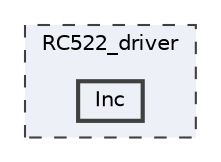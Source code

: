 digraph "RC522_driver/Inc"
{
 // LATEX_PDF_SIZE
  bgcolor="transparent";
  edge [fontname=Helvetica,fontsize=10,labelfontname=Helvetica,labelfontsize=10];
  node [fontname=Helvetica,fontsize=10,shape=box,height=0.2,width=0.4];
  compound=true
  subgraph clusterdir_379500d2d9898bff1a2fcea94c38f2f1 {
    graph [ bgcolor="#edf0f7", pencolor="grey25", label="RC522_driver", fontname=Helvetica,fontsize=10 style="filled,dashed", URL="dir_379500d2d9898bff1a2fcea94c38f2f1.html",tooltip=""]
  dir_c32282ada07ef8dad22d237eac14a8b9 [label="Inc", fillcolor="#edf0f7", color="grey25", style="filled,bold", URL="dir_c32282ada07ef8dad22d237eac14a8b9.html",tooltip=""];
  }
}
